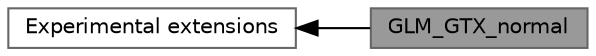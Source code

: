 digraph "GLM_GTX_normal"
{
 // LATEX_PDF_SIZE
  bgcolor="transparent";
  edge [fontname=Helvetica,fontsize=10,labelfontname=Helvetica,labelfontsize=10];
  node [fontname=Helvetica,fontsize=10,shape=box,height=0.2,width=0.4];
  rankdir=LR;
  Node2 [id="Node000002",label="Experimental extensions",height=0.2,width=0.4,color="grey40", fillcolor="white", style="filled",URL="$group__gtx.html",tooltip="Experimental features not specified by GLSL specification."];
  Node1 [id="Node000001",label="GLM_GTX_normal",height=0.2,width=0.4,color="gray40", fillcolor="grey60", style="filled", fontcolor="black",tooltip=" "];
  Node2->Node1 [shape=plaintext, dir="back", style="solid"];
}
